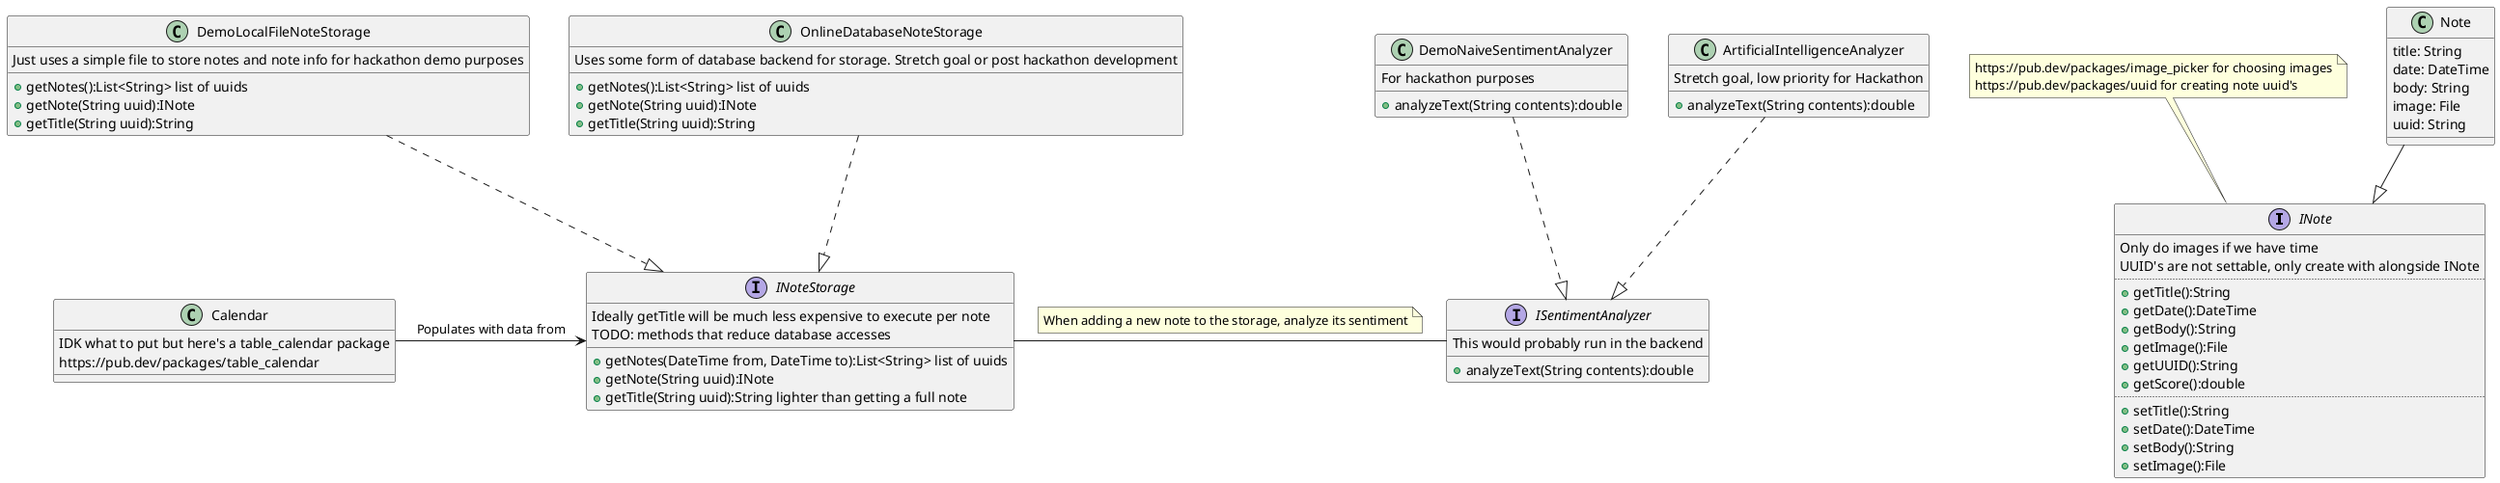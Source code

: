 @startuml app

interface INote{
    Only do images if we have time
    UUID's are not settable, only create with alongside INote
    ..
    +getTitle():String
    +getDate():DateTime
    +getBody():String
    +getImage():File
    +getUUID():String
    +getScore():double
    ..
    +setTitle():String
    +setDate():DateTime
    +setBody():String
    +setImage():File
}
note top of INote: https://pub.dev/packages/image_picker for choosing images\nhttps://pub.dev/packages/uuid for creating note uuid's

interface INoteStorage{
    Ideally getTitle will be much less expensive to execute per note
    TODO: methods that reduce database accesses
    +getNotes(DateTime from, DateTime to):List<String> list of uuids
    +getNote(String uuid):INote
    +getTitle(String uuid):String lighter than getting a full note
}

class DemoLocalFileNoteStorage{
    Just uses a simple file to store notes and note info for hackathon demo purposes
    +getNotes():List<String> list of uuids
    +getNote(String uuid):INote
    +getTitle(String uuid):String
}

class OnlineDatabaseNoteStorage{
    Uses some form of database backend for storage. Stretch goal or post hackathon development
    +getNotes():List<String> list of uuids
    +getNote(String uuid):INote
    +getTitle(String uuid):String
}

class Note{
    title: String
    date: DateTime
    body: String
    image: File
    uuid: String
}

interface ISentimentAnalyzer{
    This would probably run in the backend
    +analyzeText(String contents):double
}

class Calendar{
    IDK what to put but here's a table_calendar package
    https://pub.dev/packages/table_calendar
}

class DemoNaiveSentimentAnalyzer{
    For hackathon purposes
    +analyzeText(String contents):double
}

class ArtificialIntelligenceAnalyzer{
    Stretch goal, low priority for Hackathon
    +analyzeText(String contents):double
}


DemoLocalFileNoteStorage ..|> INoteStorage
OnlineDatabaseNoteStorage ..|> INoteStorage
Note --|> INote
ArtificialIntelligenceAnalyzer ..|> ISentimentAnalyzer
DemoNaiveSentimentAnalyzer ..|> ISentimentAnalyzer

Calendar -> INoteStorage: Populates with data from
INoteStorage - ISentimentAnalyzer
note on link
When adding a new note to the storage, analyze its sentiment
end note

@enduml